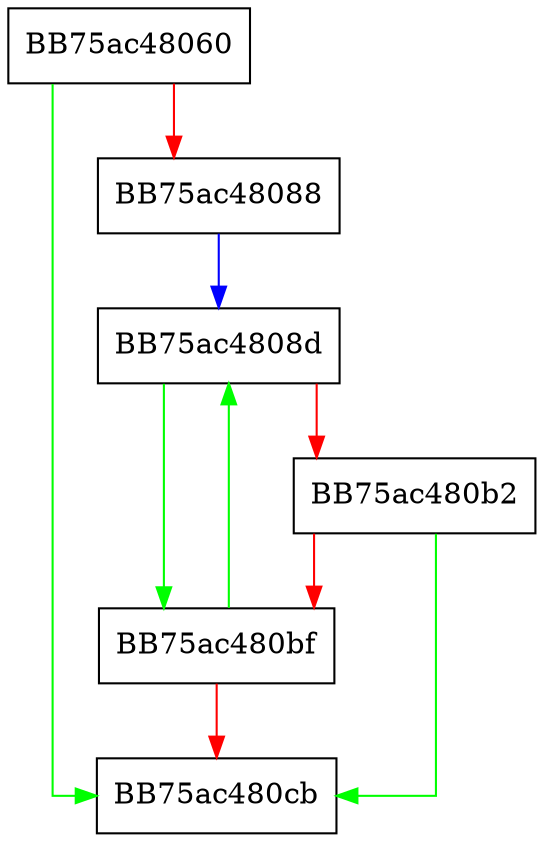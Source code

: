digraph GetExtraPackSize {
  node [shape="box"];
  graph [splines=ortho];
  BB75ac48060 -> BB75ac480cb [color="green"];
  BB75ac48060 -> BB75ac48088 [color="red"];
  BB75ac48088 -> BB75ac4808d [color="blue"];
  BB75ac4808d -> BB75ac480bf [color="green"];
  BB75ac4808d -> BB75ac480b2 [color="red"];
  BB75ac480b2 -> BB75ac480cb [color="green"];
  BB75ac480b2 -> BB75ac480bf [color="red"];
  BB75ac480bf -> BB75ac4808d [color="green"];
  BB75ac480bf -> BB75ac480cb [color="red"];
}